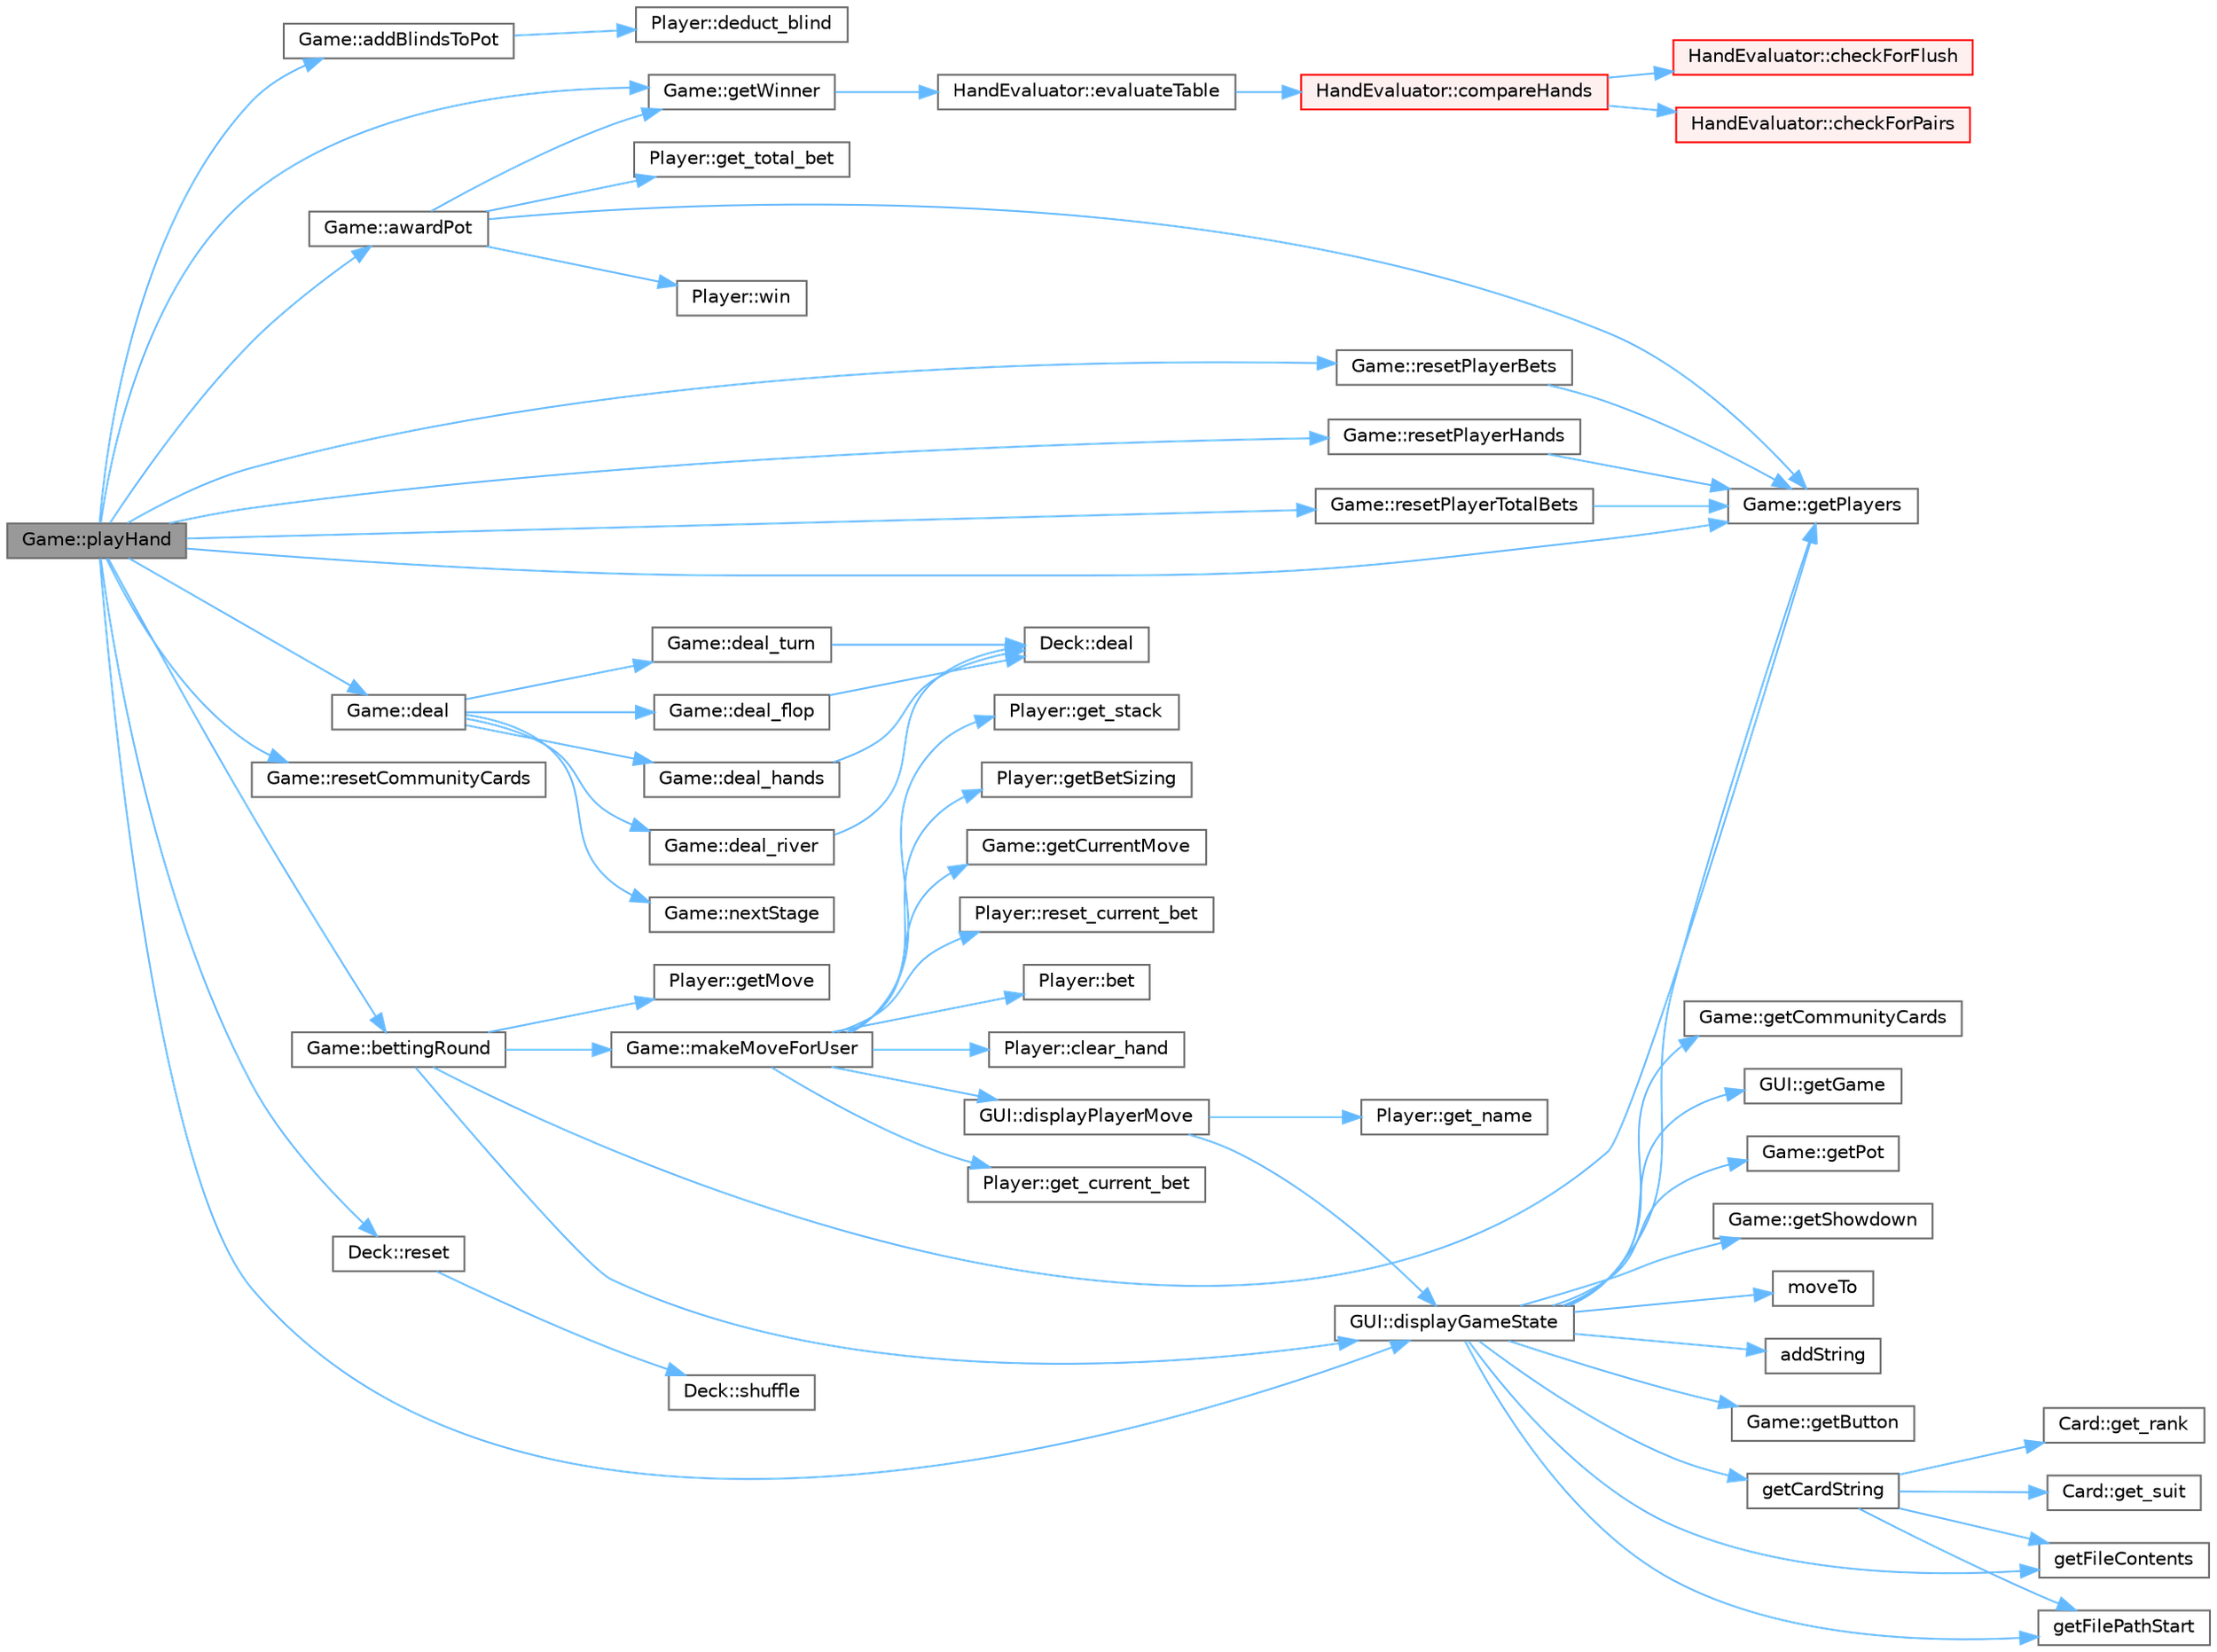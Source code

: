 digraph "Game::playHand"
{
 // INTERACTIVE_SVG=YES
 // LATEX_PDF_SIZE
  bgcolor="transparent";
  edge [fontname=Helvetica,fontsize=10,labelfontname=Helvetica,labelfontsize=10];
  node [fontname=Helvetica,fontsize=10,shape=box,height=0.2,width=0.4];
  rankdir="LR";
  Node1 [id="Node000001",label="Game::playHand",height=0.2,width=0.4,color="gray40", fillcolor="grey60", style="filled", fontcolor="black",tooltip="Plays a single hand of poker."];
  Node1 -> Node2 [id="edge1_Node000001_Node000002",color="steelblue1",style="solid",tooltip=" "];
  Node2 [id="Node000002",label="Game::addBlindsToPot",height=0.2,width=0.4,color="grey40", fillcolor="white", style="filled",URL="$class_game.html#a2c46bbc0e0acda18575fc9a82481a95a",tooltip="Adds the blinds to the pot from the appropriate players."];
  Node2 -> Node3 [id="edge2_Node000002_Node000003",color="steelblue1",style="solid",tooltip=" "];
  Node3 [id="Node000003",label="Player::deduct_blind",height=0.2,width=0.4,color="grey40", fillcolor="white", style="filled",URL="$class_player.html#a75a7946fcb64e122d5704754b6704ac3",tooltip="Deducts a blind amount from the player's stack."];
  Node1 -> Node4 [id="edge3_Node000001_Node000004",color="steelblue1",style="solid",tooltip=" "];
  Node4 [id="Node000004",label="Game::awardPot",height=0.2,width=0.4,color="grey40", fillcolor="white", style="filled",URL="$class_game.html#ac0b29143b66a8cecb267b54ac84deb06",tooltip="Awards the pot to the winning players."];
  Node4 -> Node5 [id="edge4_Node000004_Node000005",color="steelblue1",style="solid",tooltip=" "];
  Node5 [id="Node000005",label="Player::get_total_bet",height=0.2,width=0.4,color="grey40", fillcolor="white", style="filled",URL="$class_player.html#a37ed1e9eb87f6cf207ba4a1e6716686a",tooltip="Gets the total amount the player has bet this hand."];
  Node4 -> Node6 [id="edge5_Node000004_Node000006",color="steelblue1",style="solid",tooltip=" "];
  Node6 [id="Node000006",label="Game::getPlayers",height=0.2,width=0.4,color="grey40", fillcolor="white", style="filled",URL="$class_game.html#a57e5aef2f67e77929842fab7a78404ea",tooltip="Gets the players in the game."];
  Node4 -> Node7 [id="edge6_Node000004_Node000007",color="steelblue1",style="solid",tooltip=" "];
  Node7 [id="Node000007",label="Game::getWinner",height=0.2,width=0.4,color="grey40", fillcolor="white", style="filled",URL="$class_game.html#aab46e042704ec19c1f0a52280ef06bef",tooltip="Determines the winner(s) of the current hand."];
  Node7 -> Node8 [id="edge7_Node000007_Node000008",color="steelblue1",style="solid",tooltip=" "];
  Node8 [id="Node000008",label="HandEvaluator::evaluateTable",height=0.2,width=0.4,color="grey40", fillcolor="white", style="filled",URL="$class_hand_evaluator.html#a913d9b6af7946277de9652577b88292b",tooltip="Evaluates multiple hands against community cards."];
  Node8 -> Node9 [id="edge8_Node000008_Node000009",color="steelblue1",style="solid",tooltip=" "];
  Node9 [id="Node000009",label="HandEvaluator::compareHands",height=0.2,width=0.4,color="red", fillcolor="#FFF0F0", style="filled",URL="$class_hand_evaluator.html#ac699bebeb0b211a7b84359a1023e0d83",tooltip="Compares two hands to determine the winner."];
  Node9 -> Node10 [id="edge9_Node000009_Node000010",color="steelblue1",style="solid",tooltip=" "];
  Node10 [id="Node000010",label="HandEvaluator::checkForFlush",height=0.2,width=0.4,color="red", fillcolor="#FFF0F0", style="filled",URL="$class_hand_evaluator.html#a3516765d723bb99d75f7a881c6cf5202",tooltip="Checks for a flush in a combined hand and community cards."];
  Node9 -> Node12 [id="edge10_Node000009_Node000012",color="steelblue1",style="solid",tooltip=" "];
  Node12 [id="Node000012",label="HandEvaluator::checkForPairs",height=0.2,width=0.4,color="red", fillcolor="#FFF0F0", style="filled",URL="$class_hand_evaluator.html#a44981d3722af1c7238008efb7d9d1ff5",tooltip="Checks for pairs in a combined hand and community cards."];
  Node4 -> Node17 [id="edge11_Node000004_Node000017",color="steelblue1",style="solid",tooltip=" "];
  Node17 [id="Node000017",label="Player::win",height=0.2,width=0.4,color="grey40", fillcolor="white", style="filled",URL="$class_player.html#ab466284a338277f1c20837e3f4d11b57",tooltip="Adds a winning amount to the player's stack."];
  Node1 -> Node18 [id="edge12_Node000001_Node000018",color="steelblue1",style="solid",tooltip=" "];
  Node18 [id="Node000018",label="Game::bettingRound",height=0.2,width=0.4,color="grey40", fillcolor="white", style="filled",URL="$class_game.html#a0de5cbe2125b0929a0bc8d2e6cdd64d5",tooltip="Conducts a betting round."];
  Node18 -> Node19 [id="edge13_Node000018_Node000019",color="steelblue1",style="solid",tooltip=" "];
  Node19 [id="Node000019",label="GUI::displayGameState",height=0.2,width=0.4,color="grey40", fillcolor="white", style="filled",URL="$class_g_u_i.html#a8f55dae107a6648458f6eb16608c66d2",tooltip="Displays the current state of the game."];
  Node19 -> Node20 [id="edge14_Node000019_Node000020",color="steelblue1",style="solid",tooltip=" "];
  Node20 [id="Node000020",label="addString",height=0.2,width=0.4,color="grey40", fillcolor="white", style="filled",URL="$_g_u_i_8cpp.html#ae6720e4bc4b25d366b73e9fc9b8afd4b",tooltip=" "];
  Node19 -> Node21 [id="edge15_Node000019_Node000021",color="steelblue1",style="solid",tooltip=" "];
  Node21 [id="Node000021",label="Game::getButton",height=0.2,width=0.4,color="grey40", fillcolor="white", style="filled",URL="$class_game.html#a4760c827f1396dfba471b22a79a4f7ee",tooltip="Gets the current position of the dealer button."];
  Node19 -> Node22 [id="edge16_Node000019_Node000022",color="steelblue1",style="solid",tooltip=" "];
  Node22 [id="Node000022",label="getCardString",height=0.2,width=0.4,color="grey40", fillcolor="white", style="filled",URL="$_g_u_i_8cpp.html#a36b6f63142ee7d9e884ef846d5dd1a05",tooltip=" "];
  Node22 -> Node23 [id="edge17_Node000022_Node000023",color="steelblue1",style="solid",tooltip=" "];
  Node23 [id="Node000023",label="Card::get_rank",height=0.2,width=0.4,color="grey40", fillcolor="white", style="filled",URL="$class_card.html#a684299c7ec09b07b09ff1072c7b908e3",tooltip="Gets the rank of the card."];
  Node22 -> Node24 [id="edge18_Node000022_Node000024",color="steelblue1",style="solid",tooltip=" "];
  Node24 [id="Node000024",label="Card::get_suit",height=0.2,width=0.4,color="grey40", fillcolor="white", style="filled",URL="$class_card.html#a9df0b3ca31842ad2c8669cae24e543bf",tooltip="Gets the suit of the card."];
  Node22 -> Node25 [id="edge19_Node000022_Node000025",color="steelblue1",style="solid",tooltip=" "];
  Node25 [id="Node000025",label="getFileContents",height=0.2,width=0.4,color="grey40", fillcolor="white", style="filled",URL="$_g_u_i_8cpp.html#a734f170642ae5d075a5f9f98fab8cfdf",tooltip=" "];
  Node22 -> Node26 [id="edge20_Node000022_Node000026",color="steelblue1",style="solid",tooltip=" "];
  Node26 [id="Node000026",label="getFilePathStart",height=0.2,width=0.4,color="grey40", fillcolor="white", style="filled",URL="$_g_u_i_8cpp.html#a674e968d1ecb5cf741d6625f58378c95",tooltip=" "];
  Node19 -> Node27 [id="edge21_Node000019_Node000027",color="steelblue1",style="solid",tooltip=" "];
  Node27 [id="Node000027",label="Game::getCommunityCards",height=0.2,width=0.4,color="grey40", fillcolor="white", style="filled",URL="$class_game.html#ae8d1705be89f97f5ef13ba1a460502f2",tooltip="Gets the community cards on the table."];
  Node19 -> Node25 [id="edge22_Node000019_Node000025",color="steelblue1",style="solid",tooltip=" "];
  Node19 -> Node26 [id="edge23_Node000019_Node000026",color="steelblue1",style="solid",tooltip=" "];
  Node19 -> Node28 [id="edge24_Node000019_Node000028",color="steelblue1",style="solid",tooltip=" "];
  Node28 [id="Node000028",label="GUI::getGame",height=0.2,width=0.4,color="grey40", fillcolor="white", style="filled",URL="$class_g_u_i.html#a8a11612f177718da765ea52bc74d62de",tooltip="Gets the game object for the GUI."];
  Node19 -> Node6 [id="edge25_Node000019_Node000006",color="steelblue1",style="solid",tooltip=" "];
  Node19 -> Node29 [id="edge26_Node000019_Node000029",color="steelblue1",style="solid",tooltip=" "];
  Node29 [id="Node000029",label="Game::getPot",height=0.2,width=0.4,color="grey40", fillcolor="white", style="filled",URL="$class_game.html#a20b263146b74bb0c81341cfd26c44de6",tooltip="Gets the current pot size."];
  Node19 -> Node30 [id="edge27_Node000019_Node000030",color="steelblue1",style="solid",tooltip=" "];
  Node30 [id="Node000030",label="Game::getShowdown",height=0.2,width=0.4,color="grey40", fillcolor="white", style="filled",URL="$class_game.html#ae10d3e9f219b74699aa150537440c041",tooltip="Checks if the game is at showdown."];
  Node19 -> Node31 [id="edge28_Node000019_Node000031",color="steelblue1",style="solid",tooltip=" "];
  Node31 [id="Node000031",label="moveTo",height=0.2,width=0.4,color="grey40", fillcolor="white", style="filled",URL="$_g_u_i_8cpp.html#a0fcdefbd8531ccd32fad2d8d6caa7a76",tooltip=" "];
  Node18 -> Node32 [id="edge29_Node000018_Node000032",color="steelblue1",style="solid",tooltip=" "];
  Node32 [id="Node000032",label="Player::getMove",height=0.2,width=0.4,color="grey40", fillcolor="white", style="filled",URL="$class_player.html#aa1865d5f50f9c27e6451478a169420ff",tooltip="Gets the player's move during their turn."];
  Node18 -> Node6 [id="edge30_Node000018_Node000006",color="steelblue1",style="solid",tooltip=" "];
  Node18 -> Node33 [id="edge31_Node000018_Node000033",color="steelblue1",style="solid",tooltip=" "];
  Node33 [id="Node000033",label="Game::makeMoveForUser",height=0.2,width=0.4,color="grey40", fillcolor="white", style="filled",URL="$class_game.html#a1a44850a64799e17f43f22b560275157",tooltip="Processes a move made by the user."];
  Node33 -> Node34 [id="edge32_Node000033_Node000034",color="steelblue1",style="solid",tooltip=" "];
  Node34 [id="Node000034",label="Player::bet",height=0.2,width=0.4,color="grey40", fillcolor="white", style="filled",URL="$class_player.html#ae0004d5df21e13f61b795d1c175e873d",tooltip="Places a bet by the player."];
  Node33 -> Node35 [id="edge33_Node000033_Node000035",color="steelblue1",style="solid",tooltip=" "];
  Node35 [id="Node000035",label="Player::clear_hand",height=0.2,width=0.4,color="grey40", fillcolor="white", style="filled",URL="$class_player.html#a174449e6ad5253666daa744a02054066",tooltip="Clears the player's hand of all cards."];
  Node33 -> Node36 [id="edge34_Node000033_Node000036",color="steelblue1",style="solid",tooltip=" "];
  Node36 [id="Node000036",label="GUI::displayPlayerMove",height=0.2,width=0.4,color="grey40", fillcolor="white", style="filled",URL="$class_g_u_i.html#a65d07a686330670f5567a3fc11fbace1",tooltip="Displays a player's move."];
  Node36 -> Node19 [id="edge35_Node000036_Node000019",color="steelblue1",style="solid",tooltip=" "];
  Node36 -> Node37 [id="edge36_Node000036_Node000037",color="steelblue1",style="solid",tooltip=" "];
  Node37 [id="Node000037",label="Player::get_name",height=0.2,width=0.4,color="grey40", fillcolor="white", style="filled",URL="$class_player.html#afca8141f38b60b526fd2f874523a2726",tooltip="Gets the name of the player."];
  Node33 -> Node38 [id="edge37_Node000033_Node000038",color="steelblue1",style="solid",tooltip=" "];
  Node38 [id="Node000038",label="Player::get_current_bet",height=0.2,width=0.4,color="grey40", fillcolor="white", style="filled",URL="$class_player.html#a6bbf9eaf94c40552906fb108b6a2392a",tooltip="Gets the player's current bet in the ongoing hand."];
  Node33 -> Node39 [id="edge38_Node000033_Node000039",color="steelblue1",style="solid",tooltip=" "];
  Node39 [id="Node000039",label="Player::get_stack",height=0.2,width=0.4,color="grey40", fillcolor="white", style="filled",URL="$class_player.html#aca2f65a65461c322a0563ae0482be213",tooltip="Gets the current stack of the player."];
  Node33 -> Node40 [id="edge39_Node000033_Node000040",color="steelblue1",style="solid",tooltip=" "];
  Node40 [id="Node000040",label="Player::getBetSizing",height=0.2,width=0.4,color="grey40", fillcolor="white", style="filled",URL="$class_player.html#ae9d26573718b00460800539a32916288",tooltip="Gets the player's bet sizing during their turn."];
  Node33 -> Node41 [id="edge40_Node000033_Node000041",color="steelblue1",style="solid",tooltip=" "];
  Node41 [id="Node000041",label="Game::getCurrentMove",height=0.2,width=0.4,color="grey40", fillcolor="white", style="filled",URL="$class_game.html#af66af3bfc474c88bfd29e555e8df2519",tooltip="Converts a move string into a Move enum."];
  Node33 -> Node42 [id="edge41_Node000033_Node000042",color="steelblue1",style="solid",tooltip=" "];
  Node42 [id="Node000042",label="Player::reset_current_bet",height=0.2,width=0.4,color="grey40", fillcolor="white", style="filled",URL="$class_player.html#a715f618c366e6787c0c9b40f76d9fea8",tooltip="Resets the player's current bet to zero."];
  Node1 -> Node43 [id="edge42_Node000001_Node000043",color="steelblue1",style="solid",tooltip=" "];
  Node43 [id="Node000043",label="Game::deal",height=0.2,width=0.4,color="grey40", fillcolor="white", style="filled",URL="$class_game.html#a69a05d14810171cddd58aa1653272030",tooltip="Deals the cards to the players and the community."];
  Node43 -> Node44 [id="edge43_Node000043_Node000044",color="steelblue1",style="solid",tooltip=" "];
  Node44 [id="Node000044",label="Game::deal_flop",height=0.2,width=0.4,color="grey40", fillcolor="white", style="filled",URL="$class_game.html#adc83a8bdd3819b0eab1540bf1d6dd1c0",tooltip="Deals the flop (the first three community cards)."];
  Node44 -> Node45 [id="edge44_Node000044_Node000045",color="steelblue1",style="solid",tooltip=" "];
  Node45 [id="Node000045",label="Deck::deal",height=0.2,width=0.4,color="grey40", fillcolor="white", style="filled",URL="$class_deck.html#a16604aabf7fc56dd44a72c4e862758cf",tooltip="Deals a card from the top of the deck."];
  Node43 -> Node46 [id="edge45_Node000043_Node000046",color="steelblue1",style="solid",tooltip=" "];
  Node46 [id="Node000046",label="Game::deal_hands",height=0.2,width=0.4,color="grey40", fillcolor="white", style="filled",URL="$class_game.html#a5cc682e0e2c72be6768cdacc9aec26ae",tooltip="Deals the hands to the players."];
  Node46 -> Node45 [id="edge46_Node000046_Node000045",color="steelblue1",style="solid",tooltip=" "];
  Node43 -> Node47 [id="edge47_Node000043_Node000047",color="steelblue1",style="solid",tooltip=" "];
  Node47 [id="Node000047",label="Game::deal_river",height=0.2,width=0.4,color="grey40", fillcolor="white", style="filled",URL="$class_game.html#abe6dc7900667fabf1048c5391ce9a4bc",tooltip="Deals the river (the fifth community card)."];
  Node47 -> Node45 [id="edge48_Node000047_Node000045",color="steelblue1",style="solid",tooltip=" "];
  Node43 -> Node48 [id="edge49_Node000043_Node000048",color="steelblue1",style="solid",tooltip=" "];
  Node48 [id="Node000048",label="Game::deal_turn",height=0.2,width=0.4,color="grey40", fillcolor="white", style="filled",URL="$class_game.html#a5fd04d6cb5e1e60a10db3a29fcad71e9",tooltip="Deals the turn (the fourth community card)."];
  Node48 -> Node45 [id="edge50_Node000048_Node000045",color="steelblue1",style="solid",tooltip=" "];
  Node43 -> Node49 [id="edge51_Node000043_Node000049",color="steelblue1",style="solid",tooltip=" "];
  Node49 [id="Node000049",label="Game::nextStage",height=0.2,width=0.4,color="grey40", fillcolor="white", style="filled",URL="$class_game.html#a018713cb3ce643d8f52e6804903e9d12",tooltip="Advances the game to the next stage."];
  Node1 -> Node19 [id="edge52_Node000001_Node000019",color="steelblue1",style="solid",tooltip=" "];
  Node1 -> Node6 [id="edge53_Node000001_Node000006",color="steelblue1",style="solid",tooltip=" "];
  Node1 -> Node7 [id="edge54_Node000001_Node000007",color="steelblue1",style="solid",tooltip=" "];
  Node1 -> Node50 [id="edge55_Node000001_Node000050",color="steelblue1",style="solid",tooltip=" "];
  Node50 [id="Node000050",label="Deck::reset",height=0.2,width=0.4,color="grey40", fillcolor="white", style="filled",URL="$class_deck.html#a14aa4f2f94b6b880cd575cf17af26762",tooltip="Resets the deck to its initial state with all 52 cards."];
  Node50 -> Node51 [id="edge56_Node000050_Node000051",color="steelblue1",style="solid",tooltip=" "];
  Node51 [id="Node000051",label="Deck::shuffle",height=0.2,width=0.4,color="grey40", fillcolor="white", style="filled",URL="$class_deck.html#ae5a1e52ab00ae5924f2bc6b730dba3eb",tooltip="Shuffles the deck of cards."];
  Node1 -> Node52 [id="edge57_Node000001_Node000052",color="steelblue1",style="solid",tooltip=" "];
  Node52 [id="Node000052",label="Game::resetCommunityCards",height=0.2,width=0.4,color="grey40", fillcolor="white", style="filled",URL="$class_game.html#a884c074f31c3d278f026360fe28ee1c8",tooltip="Resets the community cards on the table."];
  Node1 -> Node53 [id="edge58_Node000001_Node000053",color="steelblue1",style="solid",tooltip=" "];
  Node53 [id="Node000053",label="Game::resetPlayerBets",height=0.2,width=0.4,color="grey40", fillcolor="white", style="filled",URL="$class_game.html#a69614c930626006cd0b3e644bc9cc613",tooltip="Resets the current bets of all players."];
  Node53 -> Node6 [id="edge59_Node000053_Node000006",color="steelblue1",style="solid",tooltip=" "];
  Node1 -> Node54 [id="edge60_Node000001_Node000054",color="steelblue1",style="solid",tooltip=" "];
  Node54 [id="Node000054",label="Game::resetPlayerHands",height=0.2,width=0.4,color="grey40", fillcolor="white", style="filled",URL="$class_game.html#adc54b1823a5d8d5221d7bf74e924e145",tooltip="Resets the hands of all players."];
  Node54 -> Node6 [id="edge61_Node000054_Node000006",color="steelblue1",style="solid",tooltip=" "];
  Node1 -> Node55 [id="edge62_Node000001_Node000055",color="steelblue1",style="solid",tooltip=" "];
  Node55 [id="Node000055",label="Game::resetPlayerTotalBets",height=0.2,width=0.4,color="grey40", fillcolor="white", style="filled",URL="$class_game.html#a1882570f0a56d879af6a95e6075ac186",tooltip="Resets the total bets of all players."];
  Node55 -> Node6 [id="edge63_Node000055_Node000006",color="steelblue1",style="solid",tooltip=" "];
}
